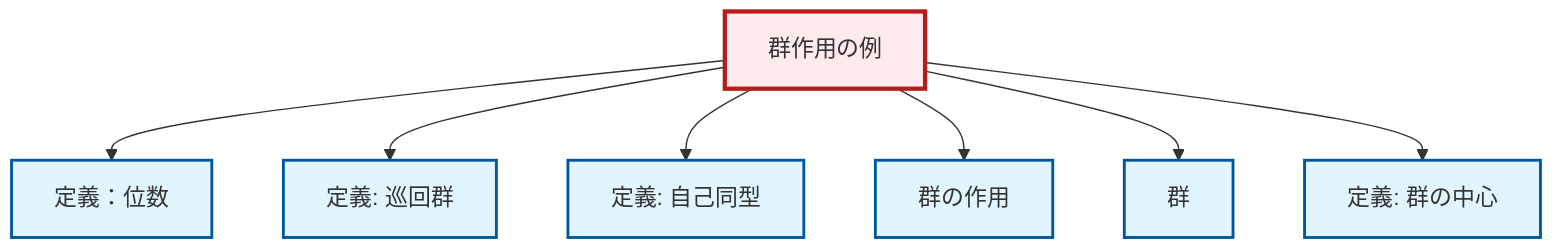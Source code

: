 graph TD
    classDef definition fill:#e1f5fe,stroke:#01579b,stroke-width:2px
    classDef theorem fill:#f3e5f5,stroke:#4a148c,stroke-width:2px
    classDef axiom fill:#fff3e0,stroke:#e65100,stroke-width:2px
    classDef example fill:#e8f5e9,stroke:#1b5e20,stroke-width:2px
    classDef current fill:#ffebee,stroke:#b71c1c,stroke-width:3px
    def-cyclic-group["定義: 巡回群"]:::definition
    def-order["定義：位数"]:::definition
    def-group-action["群の作用"]:::definition
    def-center-of-group["定義: 群の中心"]:::definition
    def-automorphism["定義: 自己同型"]:::definition
    ex-group-action-examples["群作用の例"]:::example
    def-group["群"]:::definition
    ex-group-action-examples --> def-order
    ex-group-action-examples --> def-cyclic-group
    ex-group-action-examples --> def-automorphism
    ex-group-action-examples --> def-group-action
    ex-group-action-examples --> def-group
    ex-group-action-examples --> def-center-of-group
    class ex-group-action-examples current
